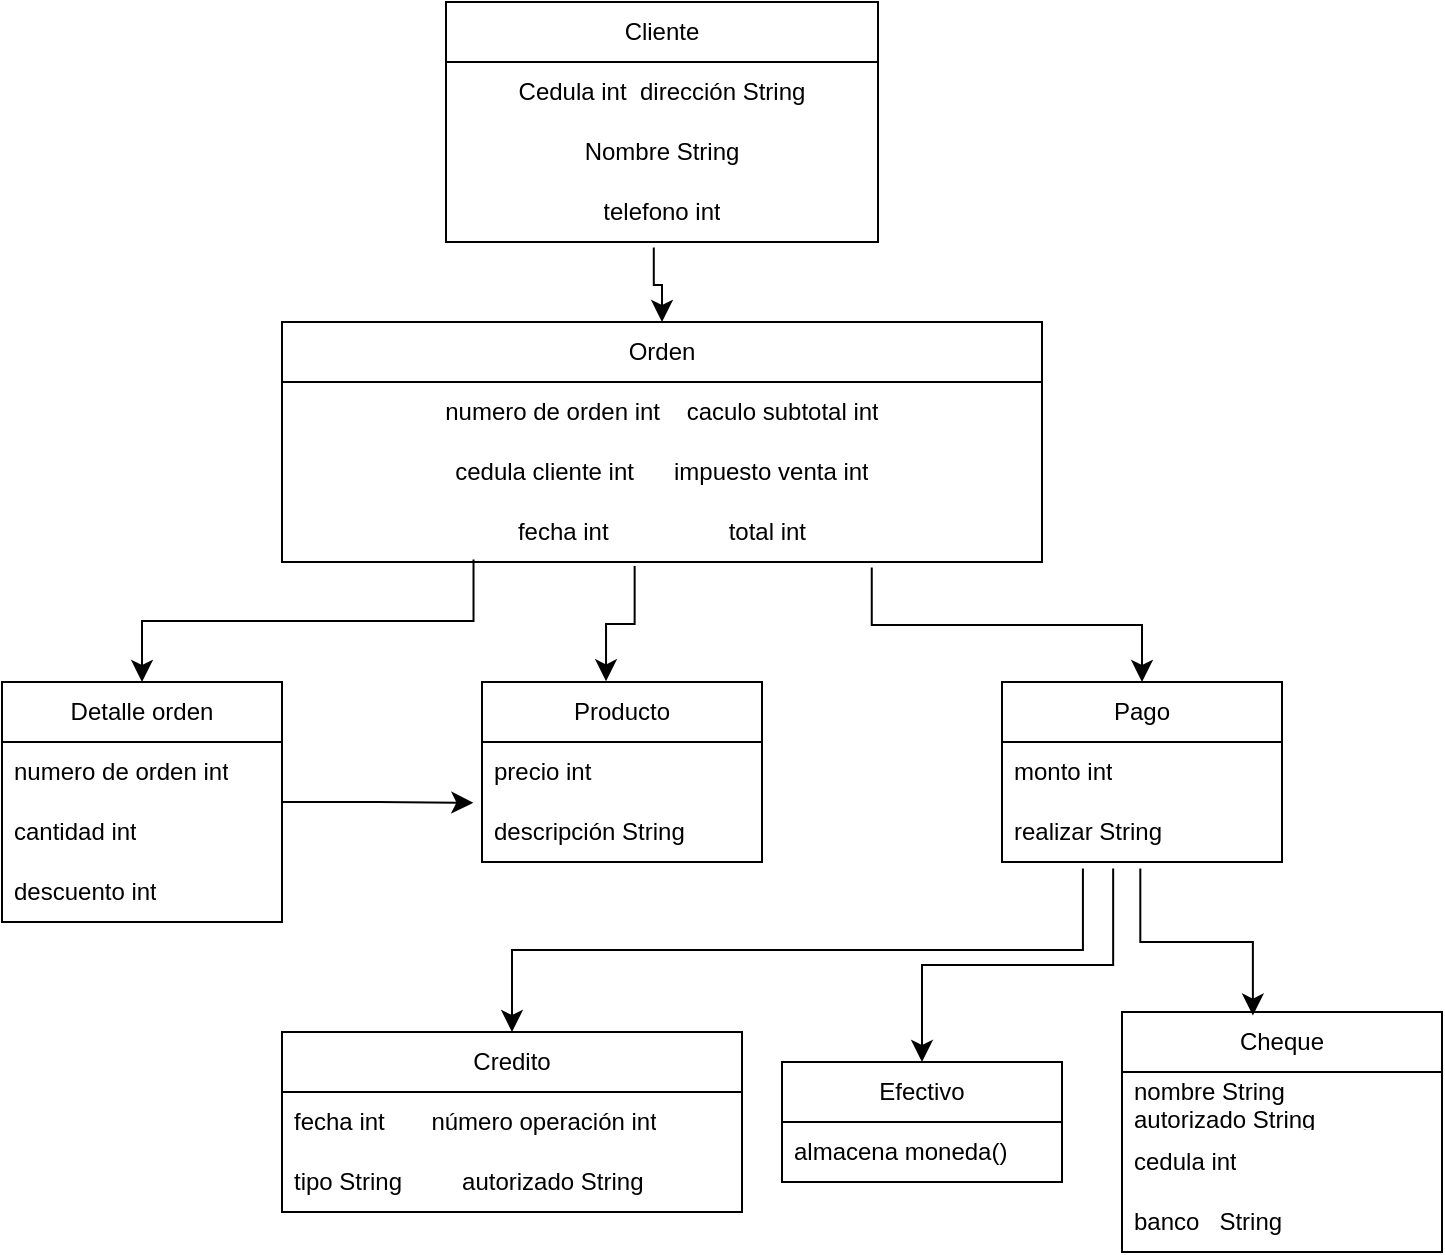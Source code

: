 <mxfile version="22.0.8" type="github">
  <diagram name="Página-1" id="lvBDWJLb9td1Cm77DZb3">
    <mxGraphModel dx="1179" dy="669" grid="1" gridSize="10" guides="1" tooltips="1" connect="1" arrows="1" fold="1" page="1" pageScale="1" pageWidth="827" pageHeight="1169" math="0" shadow="0">
      <root>
        <mxCell id="0" />
        <mxCell id="1" parent="0" />
        <mxCell id="50A6a8JdpUX3QJVOchCA-31" value="Cliente" style="swimlane;fontStyle=0;childLayout=stackLayout;horizontal=1;startSize=30;horizontalStack=0;resizeParent=1;resizeParentMax=0;resizeLast=0;collapsible=1;marginBottom=0;whiteSpace=wrap;html=1;" vertex="1" parent="1">
          <mxGeometry x="322" y="40" width="216" height="120" as="geometry" />
        </mxCell>
        <mxCell id="50A6a8JdpUX3QJVOchCA-32" value="Cedula int&amp;nbsp; dirección String" style="text;strokeColor=none;fillColor=none;align=center;verticalAlign=middle;spacingLeft=4;spacingRight=4;overflow=hidden;points=[[0,0.5],[1,0.5]];portConstraint=eastwest;rotatable=0;whiteSpace=wrap;html=1;" vertex="1" parent="50A6a8JdpUX3QJVOchCA-31">
          <mxGeometry y="30" width="216" height="30" as="geometry" />
        </mxCell>
        <mxCell id="50A6a8JdpUX3QJVOchCA-33" value="Nombre String" style="text;strokeColor=none;fillColor=none;align=center;verticalAlign=middle;spacingLeft=4;spacingRight=4;overflow=hidden;points=[[0,0.5],[1,0.5]];portConstraint=eastwest;rotatable=0;whiteSpace=wrap;html=1;" vertex="1" parent="50A6a8JdpUX3QJVOchCA-31">
          <mxGeometry y="60" width="216" height="30" as="geometry" />
        </mxCell>
        <mxCell id="50A6a8JdpUX3QJVOchCA-34" value="telefono int" style="text;strokeColor=none;fillColor=none;align=center;verticalAlign=middle;spacingLeft=4;spacingRight=4;overflow=hidden;points=[[0,0.5],[1,0.5]];portConstraint=eastwest;rotatable=0;whiteSpace=wrap;html=1;" vertex="1" parent="50A6a8JdpUX3QJVOchCA-31">
          <mxGeometry y="90" width="216" height="30" as="geometry" />
        </mxCell>
        <mxCell id="50A6a8JdpUX3QJVOchCA-35" value="Orden" style="swimlane;fontStyle=0;childLayout=stackLayout;horizontal=1;startSize=30;horizontalStack=0;resizeParent=1;resizeParentMax=0;resizeLast=0;collapsible=1;marginBottom=0;whiteSpace=wrap;html=1;" vertex="1" parent="1">
          <mxGeometry x="240" y="200" width="380" height="120" as="geometry" />
        </mxCell>
        <mxCell id="50A6a8JdpUX3QJVOchCA-36" value="numero de orden int&amp;nbsp; &amp;nbsp; caculo subtotal int" style="text;strokeColor=none;fillColor=none;align=center;verticalAlign=middle;spacingLeft=4;spacingRight=4;overflow=hidden;points=[[0,0.5],[1,0.5]];portConstraint=eastwest;rotatable=0;whiteSpace=wrap;html=1;" vertex="1" parent="50A6a8JdpUX3QJVOchCA-35">
          <mxGeometry y="30" width="380" height="30" as="geometry" />
        </mxCell>
        <mxCell id="50A6a8JdpUX3QJVOchCA-37" value="cedula cliente int&amp;nbsp; &amp;nbsp; &amp;nbsp; impuesto venta int" style="text;strokeColor=none;fillColor=none;align=center;verticalAlign=middle;spacingLeft=4;spacingRight=4;overflow=hidden;points=[[0,0.5],[1,0.5]];portConstraint=eastwest;rotatable=0;whiteSpace=wrap;html=1;" vertex="1" parent="50A6a8JdpUX3QJVOchCA-35">
          <mxGeometry y="60" width="380" height="30" as="geometry" />
        </mxCell>
        <mxCell id="50A6a8JdpUX3QJVOchCA-38" value="fecha int&amp;nbsp; &amp;nbsp; &amp;nbsp; &amp;nbsp; &amp;nbsp; &amp;nbsp; &amp;nbsp; &amp;nbsp; &amp;nbsp; total int" style="text;strokeColor=none;fillColor=none;align=center;verticalAlign=middle;spacingLeft=4;spacingRight=4;overflow=hidden;points=[[0,0.5],[1,0.5]];portConstraint=eastwest;rotatable=0;whiteSpace=wrap;html=1;" vertex="1" parent="50A6a8JdpUX3QJVOchCA-35">
          <mxGeometry y="90" width="380" height="30" as="geometry" />
        </mxCell>
        <mxCell id="50A6a8JdpUX3QJVOchCA-40" value="Detalle orden" style="swimlane;fontStyle=0;childLayout=stackLayout;horizontal=1;startSize=30;horizontalStack=0;resizeParent=1;resizeParentMax=0;resizeLast=0;collapsible=1;marginBottom=0;whiteSpace=wrap;html=1;" vertex="1" parent="1">
          <mxGeometry x="100" y="380" width="140" height="120" as="geometry" />
        </mxCell>
        <mxCell id="50A6a8JdpUX3QJVOchCA-41" value="numero de orden int" style="text;strokeColor=none;fillColor=none;align=left;verticalAlign=middle;spacingLeft=4;spacingRight=4;overflow=hidden;points=[[0,0.5],[1,0.5]];portConstraint=eastwest;rotatable=0;whiteSpace=wrap;html=1;" vertex="1" parent="50A6a8JdpUX3QJVOchCA-40">
          <mxGeometry y="30" width="140" height="30" as="geometry" />
        </mxCell>
        <mxCell id="50A6a8JdpUX3QJVOchCA-42" value="cantidad int" style="text;strokeColor=none;fillColor=none;align=left;verticalAlign=middle;spacingLeft=4;spacingRight=4;overflow=hidden;points=[[0,0.5],[1,0.5]];portConstraint=eastwest;rotatable=0;whiteSpace=wrap;html=1;" vertex="1" parent="50A6a8JdpUX3QJVOchCA-40">
          <mxGeometry y="60" width="140" height="30" as="geometry" />
        </mxCell>
        <mxCell id="50A6a8JdpUX3QJVOchCA-43" value="descuento int" style="text;strokeColor=none;fillColor=none;align=left;verticalAlign=middle;spacingLeft=4;spacingRight=4;overflow=hidden;points=[[0,0.5],[1,0.5]];portConstraint=eastwest;rotatable=0;whiteSpace=wrap;html=1;" vertex="1" parent="50A6a8JdpUX3QJVOchCA-40">
          <mxGeometry y="90" width="140" height="30" as="geometry" />
        </mxCell>
        <mxCell id="50A6a8JdpUX3QJVOchCA-44" value="Pago" style="swimlane;fontStyle=0;childLayout=stackLayout;horizontal=1;startSize=30;horizontalStack=0;resizeParent=1;resizeParentMax=0;resizeLast=0;collapsible=1;marginBottom=0;whiteSpace=wrap;html=1;" vertex="1" parent="1">
          <mxGeometry x="600" y="380" width="140" height="90" as="geometry" />
        </mxCell>
        <mxCell id="50A6a8JdpUX3QJVOchCA-45" value="monto int" style="text;strokeColor=none;fillColor=none;align=left;verticalAlign=middle;spacingLeft=4;spacingRight=4;overflow=hidden;points=[[0,0.5],[1,0.5]];portConstraint=eastwest;rotatable=0;whiteSpace=wrap;html=1;" vertex="1" parent="50A6a8JdpUX3QJVOchCA-44">
          <mxGeometry y="30" width="140" height="30" as="geometry" />
        </mxCell>
        <mxCell id="50A6a8JdpUX3QJVOchCA-46" value="realizar String" style="text;strokeColor=none;fillColor=none;align=left;verticalAlign=middle;spacingLeft=4;spacingRight=4;overflow=hidden;points=[[0,0.5],[1,0.5]];portConstraint=eastwest;rotatable=0;whiteSpace=wrap;html=1;" vertex="1" parent="50A6a8JdpUX3QJVOchCA-44">
          <mxGeometry y="60" width="140" height="30" as="geometry" />
        </mxCell>
        <mxCell id="50A6a8JdpUX3QJVOchCA-48" value="Producto" style="swimlane;fontStyle=0;childLayout=stackLayout;horizontal=1;startSize=30;horizontalStack=0;resizeParent=1;resizeParentMax=0;resizeLast=0;collapsible=1;marginBottom=0;whiteSpace=wrap;html=1;" vertex="1" parent="1">
          <mxGeometry x="340" y="380" width="140" height="90" as="geometry" />
        </mxCell>
        <mxCell id="50A6a8JdpUX3QJVOchCA-49" value="precio int" style="text;strokeColor=none;fillColor=none;align=left;verticalAlign=middle;spacingLeft=4;spacingRight=4;overflow=hidden;points=[[0,0.5],[1,0.5]];portConstraint=eastwest;rotatable=0;whiteSpace=wrap;html=1;" vertex="1" parent="50A6a8JdpUX3QJVOchCA-48">
          <mxGeometry y="30" width="140" height="30" as="geometry" />
        </mxCell>
        <mxCell id="50A6a8JdpUX3QJVOchCA-50" value="descripción String" style="text;strokeColor=none;fillColor=none;align=left;verticalAlign=middle;spacingLeft=4;spacingRight=4;overflow=hidden;points=[[0,0.5],[1,0.5]];portConstraint=eastwest;rotatable=0;whiteSpace=wrap;html=1;" vertex="1" parent="50A6a8JdpUX3QJVOchCA-48">
          <mxGeometry y="60" width="140" height="30" as="geometry" />
        </mxCell>
        <mxCell id="50A6a8JdpUX3QJVOchCA-52" value="Credito" style="swimlane;fontStyle=0;childLayout=stackLayout;horizontal=1;startSize=30;horizontalStack=0;resizeParent=1;resizeParentMax=0;resizeLast=0;collapsible=1;marginBottom=0;whiteSpace=wrap;html=1;" vertex="1" parent="1">
          <mxGeometry x="240" y="555" width="230" height="90" as="geometry" />
        </mxCell>
        <mxCell id="50A6a8JdpUX3QJVOchCA-53" value="fecha int&amp;nbsp; &amp;nbsp; &amp;nbsp; &amp;nbsp;número operación int" style="text;strokeColor=none;fillColor=none;align=left;verticalAlign=middle;spacingLeft=4;spacingRight=4;overflow=hidden;points=[[0,0.5],[1,0.5]];portConstraint=eastwest;rotatable=0;whiteSpace=wrap;html=1;" vertex="1" parent="50A6a8JdpUX3QJVOchCA-52">
          <mxGeometry y="30" width="230" height="30" as="geometry" />
        </mxCell>
        <mxCell id="50A6a8JdpUX3QJVOchCA-54" value="tipo String&amp;nbsp; &amp;nbsp; &amp;nbsp; &amp;nbsp; &amp;nbsp;autorizado String" style="text;strokeColor=none;fillColor=none;align=left;verticalAlign=middle;spacingLeft=4;spacingRight=4;overflow=hidden;points=[[0,0.5],[1,0.5]];portConstraint=eastwest;rotatable=0;whiteSpace=wrap;html=1;" vertex="1" parent="50A6a8JdpUX3QJVOchCA-52">
          <mxGeometry y="60" width="230" height="30" as="geometry" />
        </mxCell>
        <mxCell id="50A6a8JdpUX3QJVOchCA-56" value="Efectivo" style="swimlane;fontStyle=0;childLayout=stackLayout;horizontal=1;startSize=30;horizontalStack=0;resizeParent=1;resizeParentMax=0;resizeLast=0;collapsible=1;marginBottom=0;whiteSpace=wrap;html=1;" vertex="1" parent="1">
          <mxGeometry x="490" y="570" width="140" height="60" as="geometry" />
        </mxCell>
        <mxCell id="50A6a8JdpUX3QJVOchCA-57" value="almacena moneda()" style="text;strokeColor=none;fillColor=none;align=left;verticalAlign=middle;spacingLeft=4;spacingRight=4;overflow=hidden;points=[[0,0.5],[1,0.5]];portConstraint=eastwest;rotatable=0;whiteSpace=wrap;html=1;" vertex="1" parent="50A6a8JdpUX3QJVOchCA-56">
          <mxGeometry y="30" width="140" height="30" as="geometry" />
        </mxCell>
        <mxCell id="50A6a8JdpUX3QJVOchCA-60" value="Cheque" style="swimlane;fontStyle=0;childLayout=stackLayout;horizontal=1;startSize=30;horizontalStack=0;resizeParent=1;resizeParentMax=0;resizeLast=0;collapsible=1;marginBottom=0;whiteSpace=wrap;html=1;" vertex="1" parent="1">
          <mxGeometry x="660" y="545" width="160" height="120" as="geometry" />
        </mxCell>
        <mxCell id="50A6a8JdpUX3QJVOchCA-61" value="nombre String &lt;br&gt;autorizado String" style="text;strokeColor=none;fillColor=none;align=left;verticalAlign=middle;spacingLeft=4;spacingRight=4;overflow=hidden;points=[[0,0.5],[1,0.5]];portConstraint=eastwest;rotatable=0;whiteSpace=wrap;html=1;" vertex="1" parent="50A6a8JdpUX3QJVOchCA-60">
          <mxGeometry y="30" width="160" height="30" as="geometry" />
        </mxCell>
        <mxCell id="50A6a8JdpUX3QJVOchCA-62" value="cedula int" style="text;strokeColor=none;fillColor=none;align=left;verticalAlign=middle;spacingLeft=4;spacingRight=4;overflow=hidden;points=[[0,0.5],[1,0.5]];portConstraint=eastwest;rotatable=0;whiteSpace=wrap;html=1;" vertex="1" parent="50A6a8JdpUX3QJVOchCA-60">
          <mxGeometry y="60" width="160" height="30" as="geometry" />
        </mxCell>
        <mxCell id="50A6a8JdpUX3QJVOchCA-63" value="banco&amp;nbsp; &amp;nbsp;String" style="text;strokeColor=none;fillColor=none;align=left;verticalAlign=middle;spacingLeft=4;spacingRight=4;overflow=hidden;points=[[0,0.5],[1,0.5]];portConstraint=eastwest;rotatable=0;whiteSpace=wrap;html=1;" vertex="1" parent="50A6a8JdpUX3QJVOchCA-60">
          <mxGeometry y="90" width="160" height="30" as="geometry" />
        </mxCell>
        <mxCell id="50A6a8JdpUX3QJVOchCA-72" value="" style="edgeStyle=elbowEdgeStyle;elbow=vertical;endArrow=classic;html=1;curved=0;rounded=0;endSize=8;startSize=8;entryX=0.443;entryY=-0.004;entryDx=0;entryDy=0;exitX=0.464;exitY=1.067;exitDx=0;exitDy=0;exitPerimeter=0;entryPerimeter=0;" edge="1" parent="1" source="50A6a8JdpUX3QJVOchCA-38" target="50A6a8JdpUX3QJVOchCA-48">
          <mxGeometry width="50" height="50" relative="1" as="geometry">
            <mxPoint x="370" y="360" as="sourcePoint" />
            <mxPoint x="420" y="310" as="targetPoint" />
          </mxGeometry>
        </mxCell>
        <mxCell id="50A6a8JdpUX3QJVOchCA-73" value="" style="edgeStyle=elbowEdgeStyle;elbow=horizontal;endArrow=classic;html=1;curved=0;rounded=0;endSize=8;startSize=8;entryX=-0.031;entryY=0.013;entryDx=0;entryDy=0;entryPerimeter=0;" edge="1" parent="1" target="50A6a8JdpUX3QJVOchCA-50">
          <mxGeometry width="50" height="50" relative="1" as="geometry">
            <mxPoint x="240" y="440" as="sourcePoint" />
            <mxPoint x="290" y="390" as="targetPoint" />
          </mxGeometry>
        </mxCell>
        <mxCell id="50A6a8JdpUX3QJVOchCA-74" value="" style="edgeStyle=elbowEdgeStyle;elbow=vertical;endArrow=classic;html=1;curved=0;rounded=0;endSize=8;startSize=8;entryX=0.409;entryY=0.015;entryDx=0;entryDy=0;entryPerimeter=0;exitX=0.494;exitY=1.107;exitDx=0;exitDy=0;exitPerimeter=0;" edge="1" parent="1" source="50A6a8JdpUX3QJVOchCA-46" target="50A6a8JdpUX3QJVOchCA-60">
          <mxGeometry width="50" height="50" relative="1" as="geometry">
            <mxPoint x="650" y="510" as="sourcePoint" />
            <mxPoint x="700" y="460" as="targetPoint" />
          </mxGeometry>
        </mxCell>
        <mxCell id="50A6a8JdpUX3QJVOchCA-75" value="" style="edgeStyle=elbowEdgeStyle;elbow=vertical;endArrow=classic;html=1;curved=0;rounded=0;endSize=8;startSize=8;entryX=0.5;entryY=0;entryDx=0;entryDy=0;exitX=0.397;exitY=1.107;exitDx=0;exitDy=0;exitPerimeter=0;" edge="1" parent="1" source="50A6a8JdpUX3QJVOchCA-46" target="50A6a8JdpUX3QJVOchCA-56">
          <mxGeometry width="50" height="50" relative="1" as="geometry">
            <mxPoint x="580" y="530" as="sourcePoint" />
            <mxPoint x="630" y="480" as="targetPoint" />
          </mxGeometry>
        </mxCell>
        <mxCell id="50A6a8JdpUX3QJVOchCA-76" value="" style="edgeStyle=elbowEdgeStyle;elbow=vertical;endArrow=classic;html=1;curved=0;rounded=0;endSize=8;startSize=8;entryX=0.5;entryY=0;entryDx=0;entryDy=0;exitX=0.289;exitY=1.107;exitDx=0;exitDy=0;exitPerimeter=0;" edge="1" parent="1" source="50A6a8JdpUX3QJVOchCA-46" target="50A6a8JdpUX3QJVOchCA-52">
          <mxGeometry width="50" height="50" relative="1" as="geometry">
            <mxPoint x="390" y="520" as="sourcePoint" />
            <mxPoint x="440" y="470" as="targetPoint" />
          </mxGeometry>
        </mxCell>
        <mxCell id="50A6a8JdpUX3QJVOchCA-77" value="" style="edgeStyle=elbowEdgeStyle;elbow=vertical;endArrow=classic;html=1;curved=0;rounded=0;endSize=8;startSize=8;exitX=0.252;exitY=0.96;exitDx=0;exitDy=0;exitPerimeter=0;entryX=0.5;entryY=0;entryDx=0;entryDy=0;" edge="1" parent="1" source="50A6a8JdpUX3QJVOchCA-38" target="50A6a8JdpUX3QJVOchCA-40">
          <mxGeometry width="50" height="50" relative="1" as="geometry">
            <mxPoint x="390" y="520" as="sourcePoint" />
            <mxPoint x="440" y="470" as="targetPoint" />
          </mxGeometry>
        </mxCell>
        <mxCell id="50A6a8JdpUX3QJVOchCA-78" value="" style="edgeStyle=elbowEdgeStyle;elbow=vertical;endArrow=classic;html=1;curved=0;rounded=0;endSize=8;startSize=8;exitX=0.776;exitY=1.093;exitDx=0;exitDy=0;exitPerimeter=0;entryX=0.5;entryY=0;entryDx=0;entryDy=0;" edge="1" parent="1" source="50A6a8JdpUX3QJVOchCA-38" target="50A6a8JdpUX3QJVOchCA-44">
          <mxGeometry width="50" height="50" relative="1" as="geometry">
            <mxPoint x="550" y="360" as="sourcePoint" />
            <mxPoint x="600" y="310" as="targetPoint" />
          </mxGeometry>
        </mxCell>
        <mxCell id="50A6a8JdpUX3QJVOchCA-79" value="" style="edgeStyle=elbowEdgeStyle;elbow=vertical;endArrow=classic;html=1;curved=0;rounded=0;endSize=8;startSize=8;exitX=0.481;exitY=1.09;exitDx=0;exitDy=0;exitPerimeter=0;entryX=0.5;entryY=0;entryDx=0;entryDy=0;" edge="1" parent="1" source="50A6a8JdpUX3QJVOchCA-34" target="50A6a8JdpUX3QJVOchCA-35">
          <mxGeometry width="50" height="50" relative="1" as="geometry">
            <mxPoint x="410" y="220" as="sourcePoint" />
            <mxPoint x="460" y="170" as="targetPoint" />
          </mxGeometry>
        </mxCell>
      </root>
    </mxGraphModel>
  </diagram>
</mxfile>
